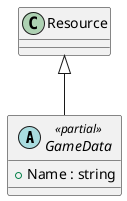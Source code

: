 @startuml
abstract class GameData <<partial>> {
    + Name : string
}
Resource <|-- GameData
@enduml
